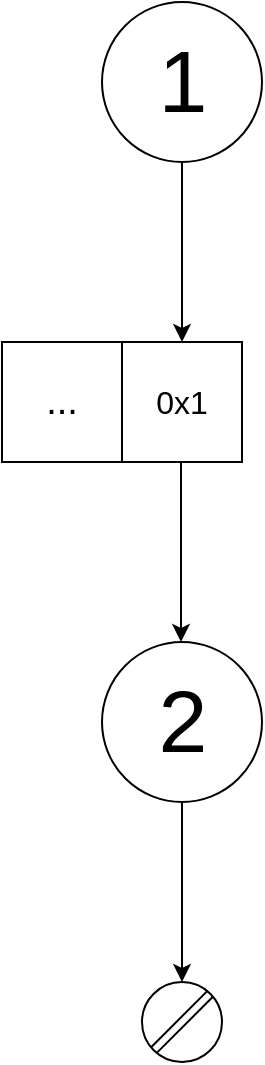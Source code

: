 <mxfile version="15.3.7" type="device"><diagram id="a2cLFq_yQ9uOGBlqz7X9" name="Page-1"><mxGraphModel dx="1242" dy="734" grid="1" gridSize="10" guides="1" tooltips="1" connect="1" arrows="1" fold="1" page="1" pageScale="1" pageWidth="180" pageHeight="558" math="0" shadow="0"><root><mxCell id="0"/><mxCell id="1" parent="0"/><mxCell id="-CC1QF26yvAjXX_wSaPK-29" value="" style="group" vertex="1" connectable="0" parent="1"><mxGeometry x="210" y="10" width="130" height="530" as="geometry"/></mxCell><mxCell id="-CC1QF26yvAjXX_wSaPK-8" value="" style="group" vertex="1" connectable="0" parent="-CC1QF26yvAjXX_wSaPK-29"><mxGeometry x="50" y="320" width="80" height="210" as="geometry"/></mxCell><mxCell id="-CC1QF26yvAjXX_wSaPK-9" value="" style="ellipse;whiteSpace=wrap;html=1;aspect=fixed;" vertex="1" parent="-CC1QF26yvAjXX_wSaPK-8"><mxGeometry width="80" height="80" as="geometry"/></mxCell><mxCell id="-CC1QF26yvAjXX_wSaPK-10" value="" style="endArrow=classic;html=1;entryX=0.5;entryY=0;entryDx=0;entryDy=0;exitX=0.5;exitY=1;exitDx=0;exitDy=0;" edge="1" parent="-CC1QF26yvAjXX_wSaPK-8" source="-CC1QF26yvAjXX_wSaPK-9" target="-CC1QF26yvAjXX_wSaPK-13"><mxGeometry width="50" height="50" relative="1" as="geometry"><mxPoint x="210" y="140" as="sourcePoint"/><mxPoint x="260" y="90" as="targetPoint"/></mxGeometry></mxCell><mxCell id="-CC1QF26yvAjXX_wSaPK-11" value="2" style="text;html=1;align=center;verticalAlign=middle;resizable=0;points=[];autosize=1;strokeColor=none;fillColor=none;fontSize=44;" vertex="1" parent="-CC1QF26yvAjXX_wSaPK-8"><mxGeometry x="20" y="10" width="40" height="60" as="geometry"/></mxCell><mxCell id="-CC1QF26yvAjXX_wSaPK-12" value="" style="group" vertex="1" connectable="0" parent="-CC1QF26yvAjXX_wSaPK-8"><mxGeometry x="20" y="170" width="40" height="40" as="geometry"/></mxCell><mxCell id="-CC1QF26yvAjXX_wSaPK-13" value="" style="ellipse;whiteSpace=wrap;html=1;aspect=fixed;" vertex="1" parent="-CC1QF26yvAjXX_wSaPK-12"><mxGeometry width="40" height="40" as="geometry"/></mxCell><mxCell id="-CC1QF26yvAjXX_wSaPK-14" style="rounded=0;orthogonalLoop=1;jettySize=auto;html=1;exitX=0;exitY=1;exitDx=0;exitDy=0;entryX=1;entryY=0;entryDx=0;entryDy=0;shape=link;" edge="1" parent="-CC1QF26yvAjXX_wSaPK-12" source="-CC1QF26yvAjXX_wSaPK-13" target="-CC1QF26yvAjXX_wSaPK-13"><mxGeometry relative="1" as="geometry"/></mxCell><mxCell id="-CC1QF26yvAjXX_wSaPK-3" value="" style="endArrow=classic;html=1;entryX=0.5;entryY=0;entryDx=0;entryDy=0;exitX=0.5;exitY=1;exitDx=0;exitDy=0;" edge="1" parent="-CC1QF26yvAjXX_wSaPK-29" source="-CC1QF26yvAjXX_wSaPK-2"><mxGeometry x="50" width="50" height="50" as="geometry"><mxPoint x="260" y="140" as="sourcePoint"/><mxPoint x="90" y="170" as="targetPoint"/></mxGeometry></mxCell><mxCell id="-CC1QF26yvAjXX_wSaPK-22" value="" style="endArrow=classic;html=1;entryX=0.5;entryY=0;entryDx=0;entryDy=0;exitX=0.5;exitY=1;exitDx=0;exitDy=0;" edge="1" parent="-CC1QF26yvAjXX_wSaPK-29"><mxGeometry x="49.5" y="150" width="50" height="50" as="geometry"><mxPoint x="89.5" y="230" as="sourcePoint"/><mxPoint x="89.5" y="320" as="targetPoint"/></mxGeometry></mxCell><mxCell id="-CC1QF26yvAjXX_wSaPK-27" value="" style="group" vertex="1" connectable="0" parent="-CC1QF26yvAjXX_wSaPK-29"><mxGeometry y="170" width="120" height="60" as="geometry"/></mxCell><mxCell id="-CC1QF26yvAjXX_wSaPK-20" value="" style="rounded=0;whiteSpace=wrap;html=1;strokeWidth=1;fillColor=#FFFFFF;" vertex="1" parent="-CC1QF26yvAjXX_wSaPK-27"><mxGeometry x="60" width="60" height="60" as="geometry"/></mxCell><mxCell id="-CC1QF26yvAjXX_wSaPK-21" value="0x1" style="text;html=1;strokeColor=none;fillColor=none;align=center;verticalAlign=middle;whiteSpace=wrap;rounded=0;fontSize=16;" vertex="1" parent="-CC1QF26yvAjXX_wSaPK-27"><mxGeometry x="70" y="20" width="40" height="20" as="geometry"/></mxCell><mxCell id="-CC1QF26yvAjXX_wSaPK-23" value="" style="rounded=0;whiteSpace=wrap;html=1;strokeWidth=1;fillColor=#FFFFFF;" vertex="1" parent="-CC1QF26yvAjXX_wSaPK-27"><mxGeometry width="60" height="60" as="geometry"/></mxCell><mxCell id="-CC1QF26yvAjXX_wSaPK-24" value="..." style="text;html=1;strokeColor=none;fillColor=none;align=center;verticalAlign=middle;whiteSpace=wrap;rounded=0;fontSize=19;" vertex="1" parent="-CC1QF26yvAjXX_wSaPK-27"><mxGeometry x="10" y="20" width="40" height="20" as="geometry"/></mxCell><mxCell id="-CC1QF26yvAjXX_wSaPK-28" value="" style="group" vertex="1" connectable="0" parent="-CC1QF26yvAjXX_wSaPK-29"><mxGeometry x="50" width="80" height="80" as="geometry"/></mxCell><mxCell id="-CC1QF26yvAjXX_wSaPK-2" value="" style="ellipse;whiteSpace=wrap;html=1;aspect=fixed;" vertex="1" parent="-CC1QF26yvAjXX_wSaPK-28"><mxGeometry width="80" height="80" as="geometry"/></mxCell><mxCell id="-CC1QF26yvAjXX_wSaPK-4" value="1" style="text;html=1;align=center;verticalAlign=middle;resizable=0;points=[];autosize=1;strokeColor=none;fillColor=none;fontSize=44;" vertex="1" parent="-CC1QF26yvAjXX_wSaPK-28"><mxGeometry x="20" y="10" width="40" height="60" as="geometry"/></mxCell></root></mxGraphModel></diagram></mxfile>